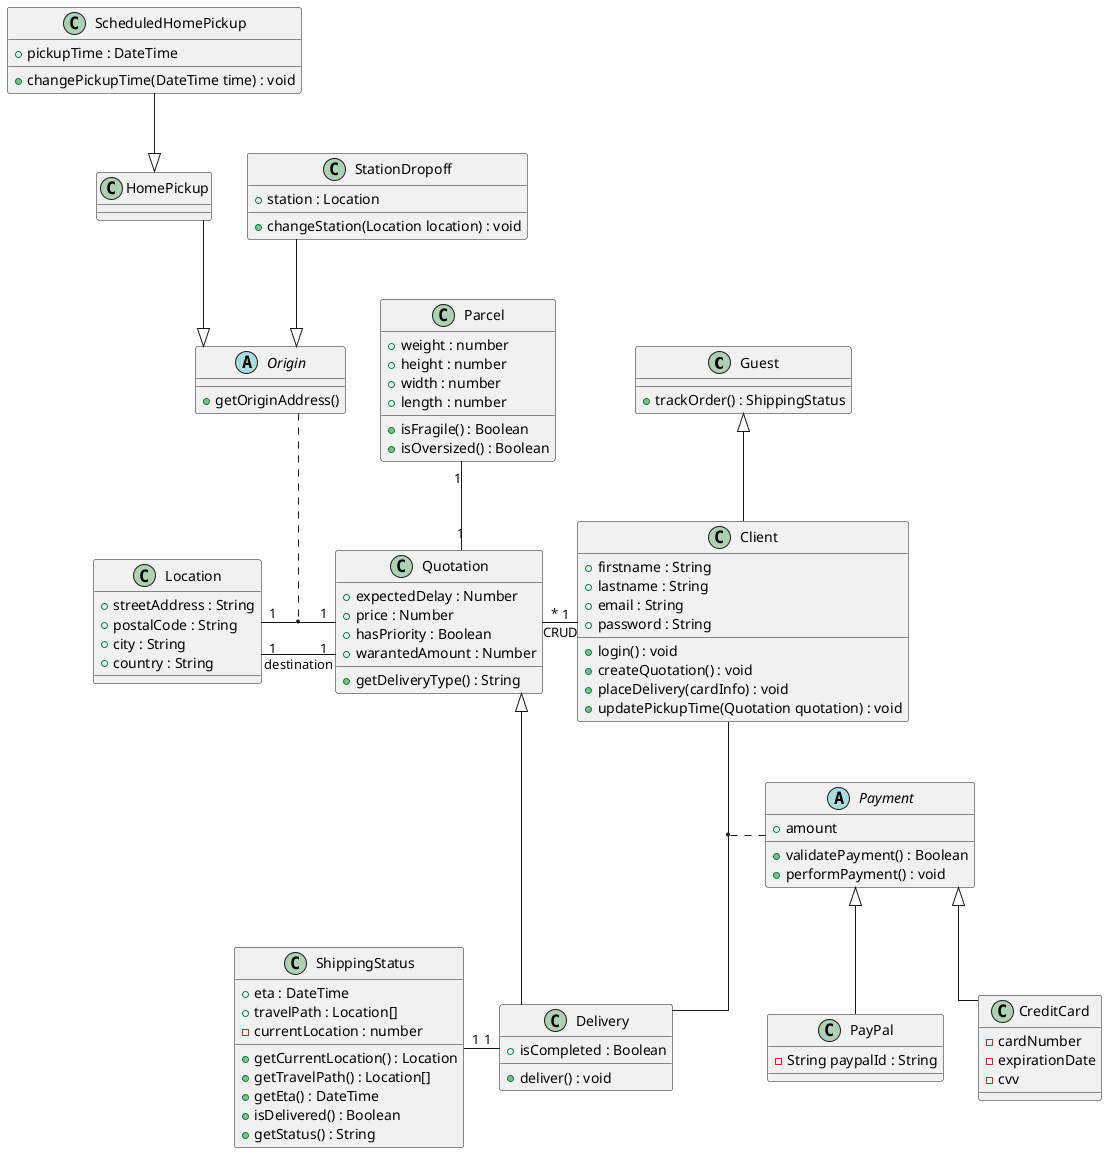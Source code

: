 @startuml classDiagram
skinparam linetype ortho

class Guest {
  + trackOrder() : ShippingStatus
}

class Client {
  + firstname : String
  + lastname : String
  + email : String
  + password : String
  + login() : void
  + createQuotation() : void
  + placeDelivery(cardInfo) : void
  + updatePickupTime(Quotation quotation) : void
}

abstract class Payment {
  + amount
  + validatePayment() : Boolean
  + performPayment() : void
}

class PayPal extends Payment {
  - String paypalId : String
}

class CreditCard extends Payment{
  - cardNumber
  - expirationDate
  - cvv
}

class Location {
  + streetAddress : String
  + postalCode : String
  + city : String
  + country : String
}

abstract class Origin {
  + getOriginAddress()
}

class HomePickup{}
class ScheduledHomePickup{
  + pickupTime : DateTime
  + changePickupTime(DateTime time) : void
}

class StationDropoff{
  + station : Location
  + changeStation(Location location) : void
}

class Quotation {
  + expectedDelay : Number
  + price : Number
  + hasPriority : Boolean
  + warantedAmount : Number
  + getDeliveryType() : String
}

class Delivery {
  + isCompleted : Boolean
  + deliver() : void
}

class ShippingStatus {
  + eta : DateTime
  + travelPath : Location[]
  - currentLocation : number
  + getCurrentLocation() : Location
  + getTravelPath() : Location[]
  + getEta() : DateTime
  + isDelivered() : Boolean
  + getStatus() : String
}


class Parcel {
  + weight : number
  + height : number
  + width : number
  + length : number
  + isFragile() : Boolean
  + isOversized() : Boolean
}

Guest <|-- Client
Quotation <|-- Delivery
StationDropoff --|> Origin
HomePickup --|> Origin
ScheduledHomePickup --|> HomePickup

Client "1" -left- "*" Quotation : CRUD
Parcel "1" -- "1" Quotation
Location "1" - "1" Quotation : destination
Location "1" - "1" Quotation
(Client, Delivery) .. Payment
Origin .. (Quotation, Location)
Delivery "1" -left- "1" ShippingStatus


@enduml